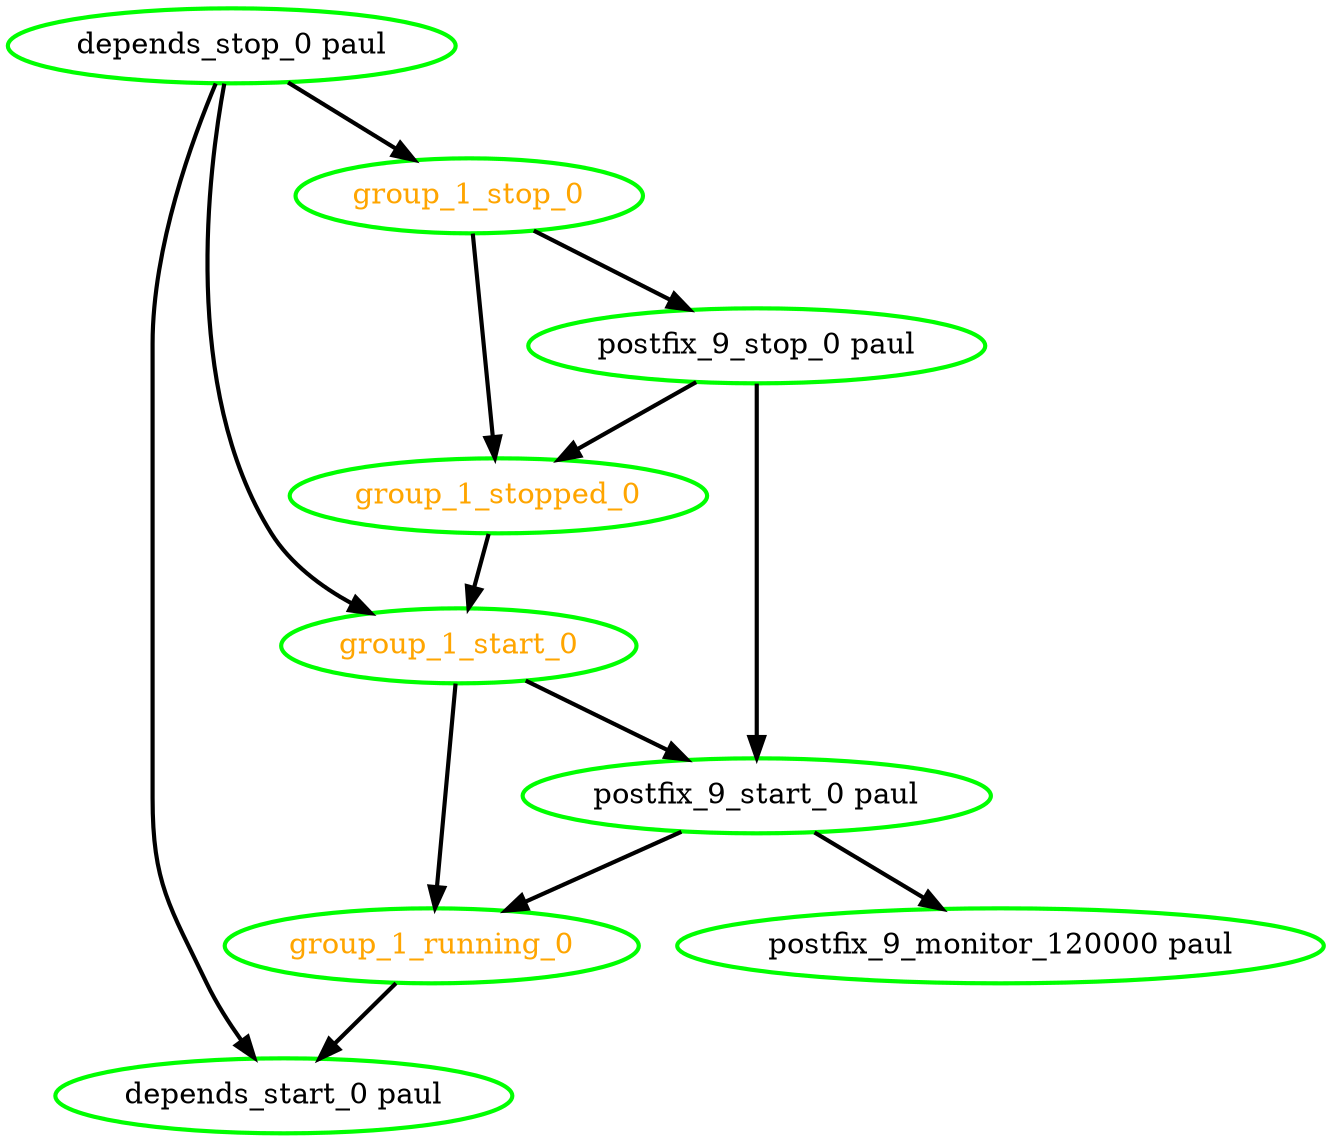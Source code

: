  digraph "g" {
"depends_start_0 paul" [ style=bold color="green" fontcolor="black"]
"depends_stop_0 paul" -> "depends_start_0 paul" [ style = bold]
"depends_stop_0 paul" -> "group_1_start_0" [ style = bold]
"depends_stop_0 paul" -> "group_1_stop_0" [ style = bold]
"depends_stop_0 paul" [ style=bold color="green" fontcolor="black"]
"group_1_running_0" -> "depends_start_0 paul" [ style = bold]
"group_1_running_0" [ style=bold color="green" fontcolor="orange"]
"group_1_start_0" -> "group_1_running_0" [ style = bold]
"group_1_start_0" -> "postfix_9_start_0 paul" [ style = bold]
"group_1_start_0" [ style=bold color="green" fontcolor="orange"]
"group_1_stop_0" -> "group_1_stopped_0" [ style = bold]
"group_1_stop_0" -> "postfix_9_stop_0 paul" [ style = bold]
"group_1_stop_0" [ style=bold color="green" fontcolor="orange"]
"group_1_stopped_0" -> "group_1_start_0" [ style = bold]
"group_1_stopped_0" [ style=bold color="green" fontcolor="orange"]
"postfix_9_monitor_120000 paul" [ style=bold color="green" fontcolor="black"]
"postfix_9_start_0 paul" -> "group_1_running_0" [ style = bold]
"postfix_9_start_0 paul" -> "postfix_9_monitor_120000 paul" [ style = bold]
"postfix_9_start_0 paul" [ style=bold color="green" fontcolor="black"]
"postfix_9_stop_0 paul" -> "group_1_stopped_0" [ style = bold]
"postfix_9_stop_0 paul" -> "postfix_9_start_0 paul" [ style = bold]
"postfix_9_stop_0 paul" [ style=bold color="green" fontcolor="black"]
}
